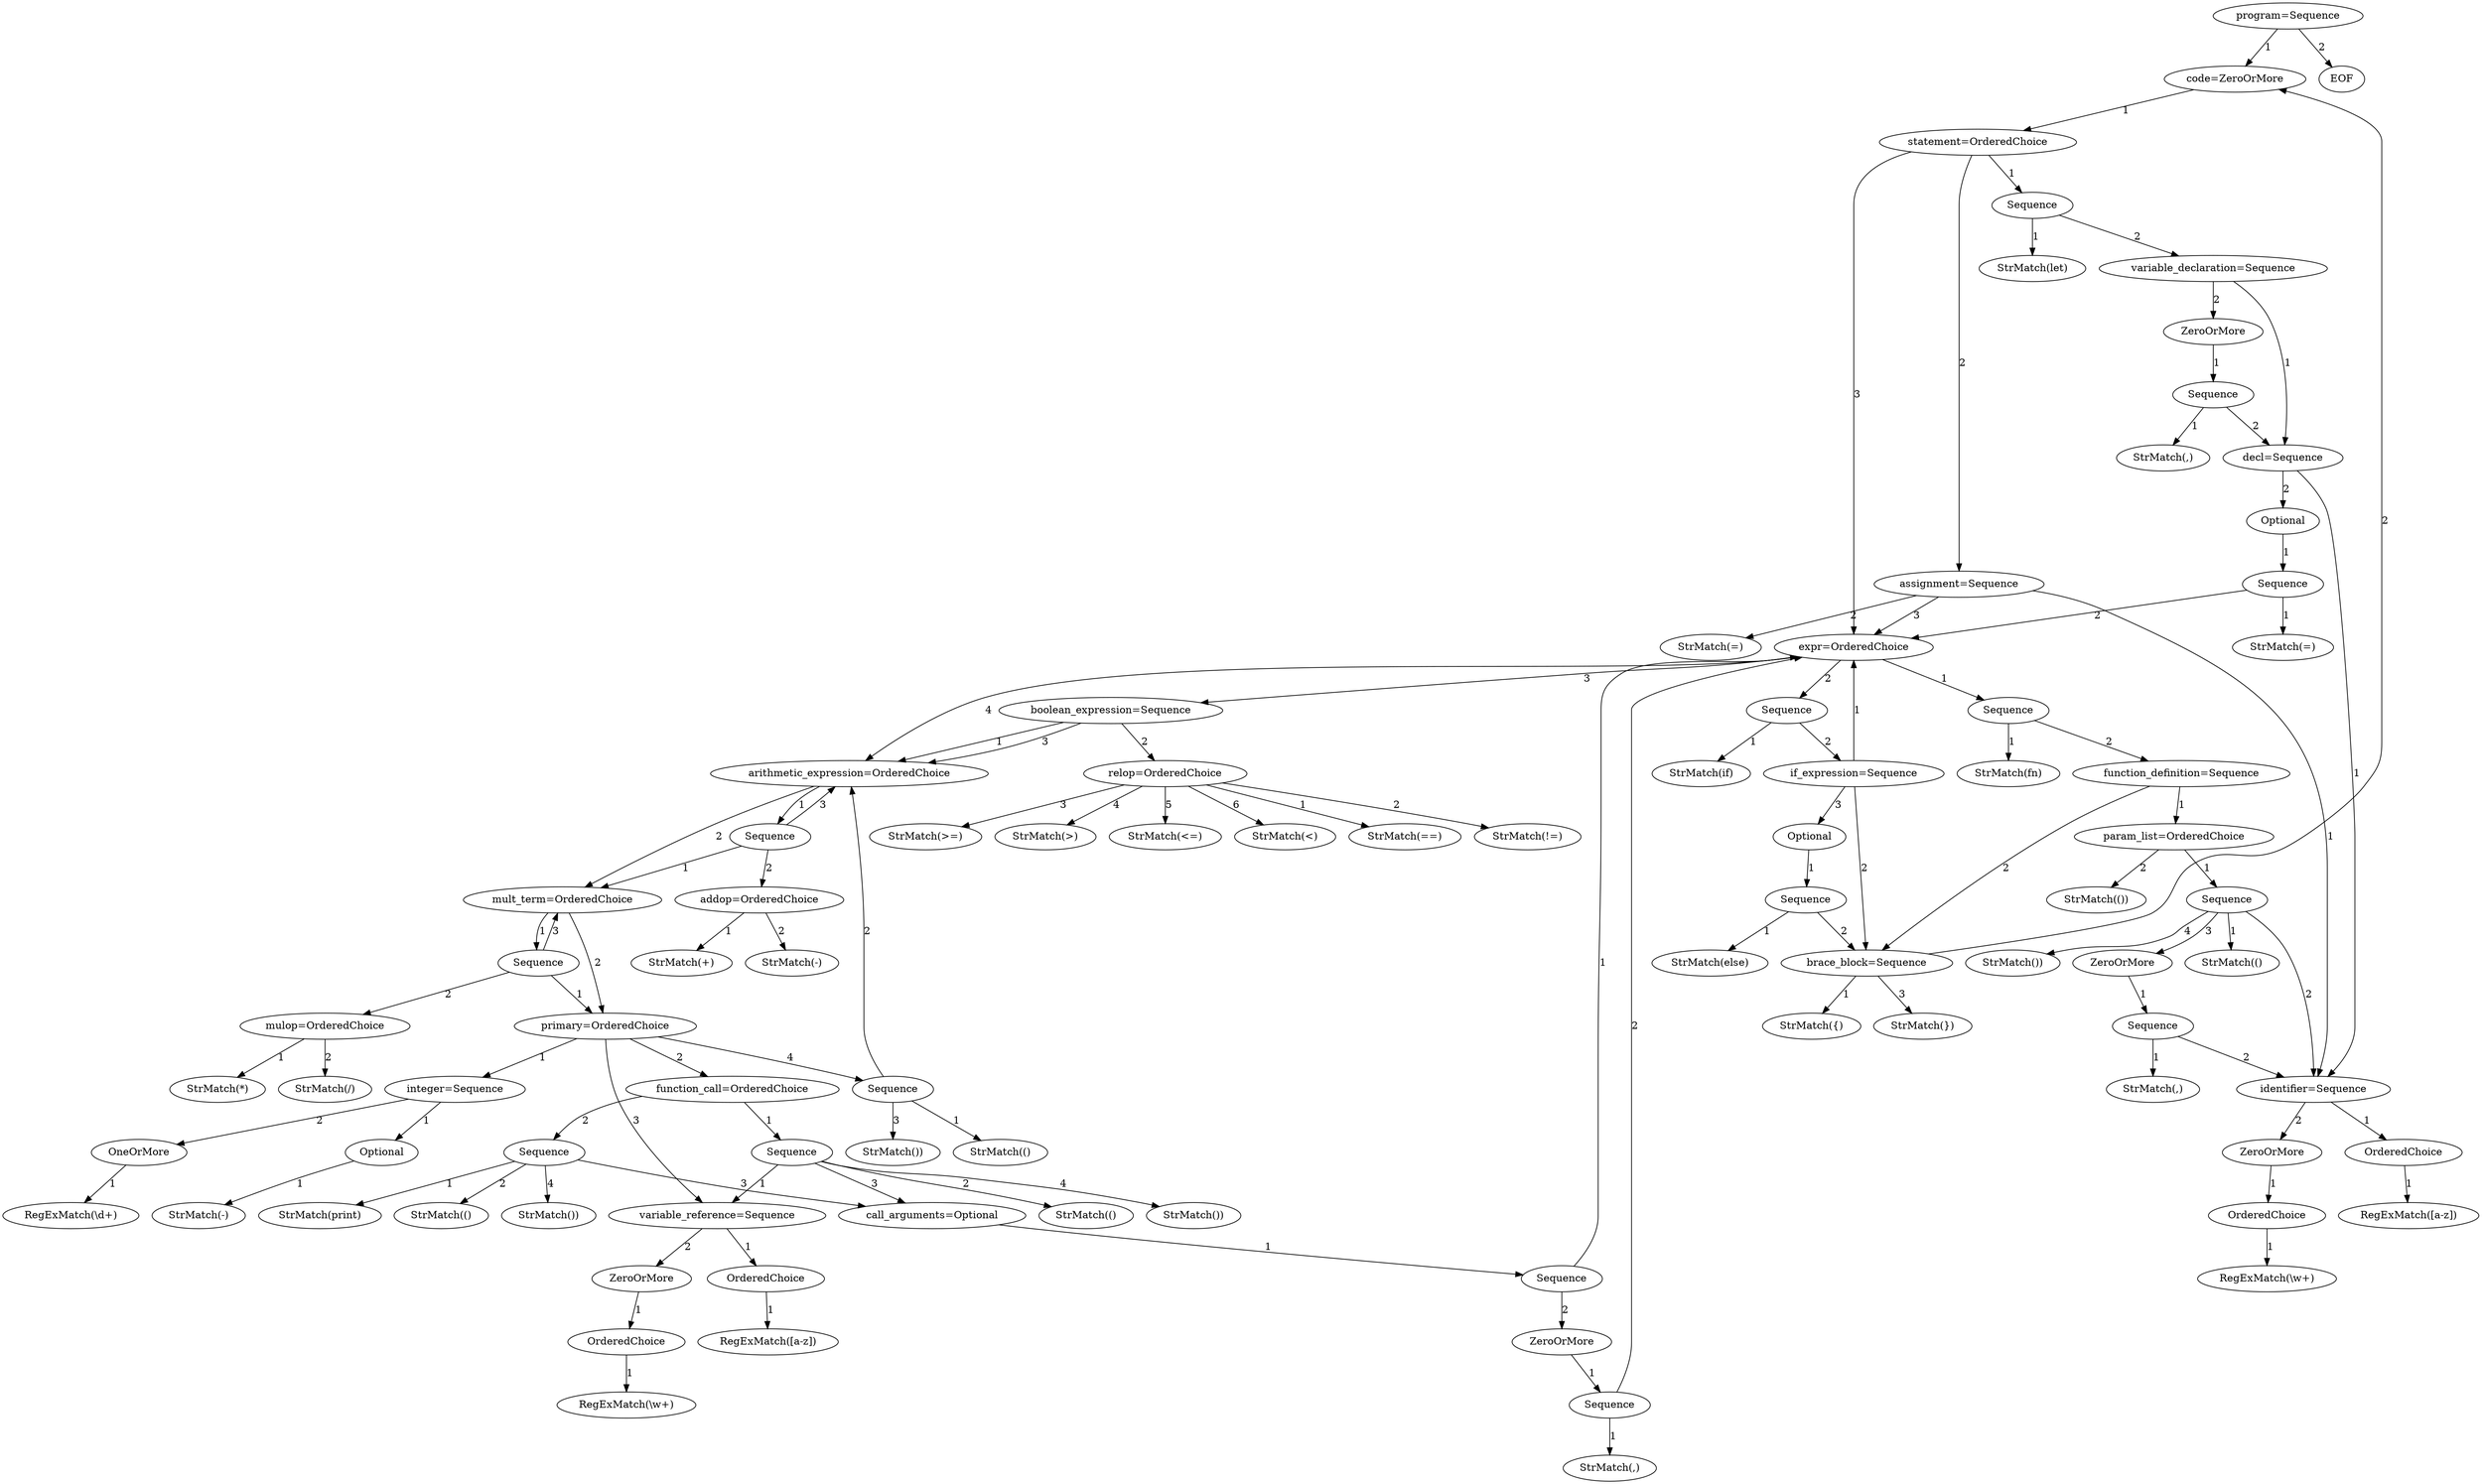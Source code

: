 digraph arpeggio_graph {
1841309307624 [label="program=Sequence"];
1841309307624->1841310728432 [label="1"]

1841310728432 [label="code=ZeroOrMore"];
1841310728432->1841310730560 [label="1"]

1841310730560 [label="statement=OrderedChoice"];
1841310730560->1841310756144 [label="1"]

1841310756144 [label="Sequence"];
1841310756144->1841310755976 [label="1"]

1841310755976 [label="StrMatch(let)"];
1841310756144->1841310756816 [label="2"]

1841310756816 [label="variable_declaration=Sequence"];
1841310756816->1841311060376 [label="1"]

1841311060376 [label="decl=Sequence"];
1841311060376->1841311060712 [label="1"]

1841311060712 [label="identifier=Sequence"];
1841311060712->1841311060824 [label="1"]

1841311060824 [label="OrderedChoice"];
1841311060824->1841311060544 [label="1"]

1841311060544 [label="RegExMatch([a-z])"];
1841311060712->1841311060656 [label="2"]

1841311060656 [label="ZeroOrMore"];
1841311060656->1841311060880 [label="1"]

1841311060880 [label="OrderedChoice"];
1841311060880->1841311060600 [label="1"]

1841311060600 [label="RegExMatch(\\w+)"];
1841311060376->1841311060320 [label="2"]

1841311060320 [label="Optional"];
1841311060320->1841311060768 [label="1"]

1841311060768 [label="Sequence"];
1841311060768->1841311061048 [label="1"]

1841311061048 [label="StrMatch(=)"];
1841311060768->1841311060936 [label="2"]

1841311060936 [label="expr=OrderedChoice"];
1841311060936->1841311060992 [label="1"]

1841311060992 [label="Sequence"];
1841311060992->1841311061272 [label="1"]

1841311061272 [label="StrMatch(fn)"];
1841311060992->1841311061384 [label="2"]

1841311061384 [label="function_definition=Sequence"];
1841311061384->1841311061608 [label="1"]

1841311061608 [label="param_list=OrderedChoice"];
1841311061608->1841311061720 [label="1"]

1841311061720 [label="Sequence"];
1841311061720->1841311061832 [label="1"]

1841311061832 [label="StrMatch(()"];
1841311061720->1841311060712 [label="2"]

1841311061720->1841311061552 [label="3"]

1841311061552 [label="ZeroOrMore"];
1841311061552->1841311061944 [label="1"]

1841311061944 [label="Sequence"];
1841311061944->1841311062000 [label="1"]

1841311062000 [label="StrMatch(,)"];
1841311061944->1841311060712 [label="2"]

1841311061720->1841311061888 [label="4"]

1841311061888 [label="StrMatch())"];
1841311061608->1841311061776 [label="2"]

1841311061776 [label="StrMatch(())"];
1841311061384->1841311061496 [label="2"]

1841311061496 [label="brace_block=Sequence"];
1841311061496->1841311062056 [label="1"]

1841311062056 [label="StrMatch({)"];
1841311061496->1841310728432 [label="2"]

1841311061496->1841311062280 [label="3"]

1841311062280 [label="StrMatch(})"];
1841311060936->1841311061216 [label="2"]

1841311061216 [label="Sequence"];
1841311061216->1841311061328 [label="1"]

1841311061328 [label="StrMatch(if)"];
1841311061216->1841311062224 [label="2"]

1841311062224 [label="if_expression=Sequence"];
1841311062224->1841311060936 [label="1"]

1841311062224->1841311061496 [label="2"]

1841311062224->1841311061664 [label="3"]

1841311061664 [label="Optional"];
1841311061664->1841311062392 [label="1"]

1841311062392 [label="Sequence"];
1841311062392->1841311062336 [label="1"]

1841311062336 [label="StrMatch(else)"];
1841311062392->1841311061496 [label="2"]

1841311060936->1841311062168 [label="3"]

1841311062168 [label="boolean_expression=Sequence"];
1841311062168->1841311062560 [label="1"]

1841311062560 [label="arithmetic_expression=OrderedChoice"];
1841311062560->1841311062616 [label="1"]

1841311062616 [label="Sequence"];
1841311062616->1841311062784 [label="1"]

1841311062784 [label="mult_term=OrderedChoice"];
1841311062784->1841311062896 [label="1"]

1841311062896 [label="Sequence"];
1841311062896->1841311063064 [label="1"]

1841311063064 [label="primary=OrderedChoice"];
1841311063064->1841311063400 [label="1"]

1841311063400 [label="integer=Sequence"];
1841311063400->1841311063232 [label="1"]

1841311063232 [label="Optional"];
1841311063232->1841311063512 [label="1"]

1841311063512 [label="StrMatch(-)"];
1841311063400->1841311063344 [label="2"]

1841311063344 [label="OneOrMore"];
1841311063344->1841311063288 [label="1"]

1841311063288 [label="RegExMatch(\\d+)"];
1841311063064->1841311063176 [label="2"]

1841311063176 [label="function_call=OrderedChoice"];
1841311063176->1841311063624 [label="1"]

1841311063624 [label="Sequence"];
1841311063624->1841311063960 [label="1"]

1841311063960 [label="variable_reference=Sequence"];
1841311063960->1841311162440 [label="1"]

1841311162440 [label="OrderedChoice"];
1841311162440->1841311063792 [label="1"]

1841311063792 [label="RegExMatch([a-z])"];
1841311063960->1841311063904 [label="2"]

1841311063904 [label="ZeroOrMore"];
1841311063904->1841311162496 [label="1"]

1841311162496 [label="OrderedChoice"];
1841311162496->1841311063848 [label="1"]

1841311063848 [label="RegExMatch(\\w+)"];
1841311063624->1841311064016 [label="2"]

1841311064016 [label="StrMatch(()"];
1841311063624->1841311162608 [label="3"]

1841311162608 [label="call_arguments=Optional"];
1841311162608->1841311162664 [label="1"]

1841311162664 [label="Sequence"];
1841311162664->1841311060936 [label="1"]

1841311162664->1841311162552 [label="2"]

1841311162552 [label="ZeroOrMore"];
1841311162552->1841311162888 [label="1"]

1841311162888 [label="Sequence"];
1841311162888->1841311162776 [label="1"]

1841311162776 [label="StrMatch(,)"];
1841311162888->1841311060936 [label="2"]

1841311063624->1841311063568 [label="4"]

1841311063568 [label="StrMatch())"];
1841311063176->1841311063680 [label="2"]

1841311063680 [label="Sequence"];
1841311063680->1841311162832 [label="1"]

1841311162832 [label="StrMatch(print)"];
1841311063680->1841311163056 [label="2"]

1841311163056 [label="StrMatch(()"];
1841311063680->1841311162608 [label="3"]

1841311063680->1841311162944 [label="4"]

1841311162944 [label="StrMatch())"];
1841311063064->1841311063960 [label="3"]

1841311063064->1841311063456 [label="4"]

1841311063456 [label="Sequence"];
1841311063456->1841311162720 [label="1"]

1841311162720 [label="StrMatch(()"];
1841311063456->1841311062560 [label="2"]

1841311063456->1841311163000 [label="3"]

1841311163000 [label="StrMatch())"];
1841311062896->1841311063008 [label="2"]

1841311063008 [label="mulop=OrderedChoice"];
1841311063008->1841311163112 [label="1"]

1841311163112 [label="StrMatch(*)"];
1841311063008->1841311163168 [label="2"]

1841311163168 [label="StrMatch(/)"];
1841311062896->1841311062784 [label="3"]

1841311062784->1841311063064 [label="2"]

1841311062616->1841311062840 [label="2"]

1841311062840 [label="addop=OrderedChoice"];
1841311062840->1841311063120 [label="1"]

1841311063120 [label="StrMatch(+)"];
1841311062840->1841311163224 [label="2"]

1841311163224 [label="StrMatch(-)"];
1841311062616->1841311062560 [label="3"]

1841311062560->1841311062784 [label="2"]

1841311062168->1841311062504 [label="2"]

1841311062504 [label="relop=OrderedChoice"];
1841311062504->1841311063736 [label="1"]

1841311063736 [label="StrMatch(==)"];
1841311062504->1841311163280 [label="2"]

1841311163280 [label="StrMatch(!=)"];
1841311062504->1841311163336 [label="3"]

1841311163336 [label="StrMatch(>=)"];
1841311062504->1841311163392 [label="4"]

1841311163392 [label="StrMatch(>)"];
1841311062504->1841311163448 [label="5"]

1841311163448 [label="StrMatch(<=)"];
1841311062504->1841311163504 [label="6"]

1841311163504 [label="StrMatch(<)"];
1841311062168->1841311062560 [label="3"]

1841311060936->1841311062560 [label="4"]

1841310756816->1841310755864 [label="2"]

1841310755864 [label="ZeroOrMore"];
1841310755864->1841311060432 [label="1"]

1841311060432 [label="Sequence"];
1841311060432->1841311060488 [label="1"]

1841311060488 [label="StrMatch(,)"];
1841311060432->1841311060376 [label="2"]

1841310730560->1841310756032 [label="2"]

1841310756032 [label="assignment=Sequence"];
1841310756032->1841311060712 [label="1"]

1841310756032->1841311061104 [label="2"]

1841311061104 [label="StrMatch(=)"];
1841310756032->1841311060936 [label="3"]

1841310730560->1841311060936 [label="3"]

1841309307624->1841310793800 [label="2"]

1841310793800 [label="EOF"];
}